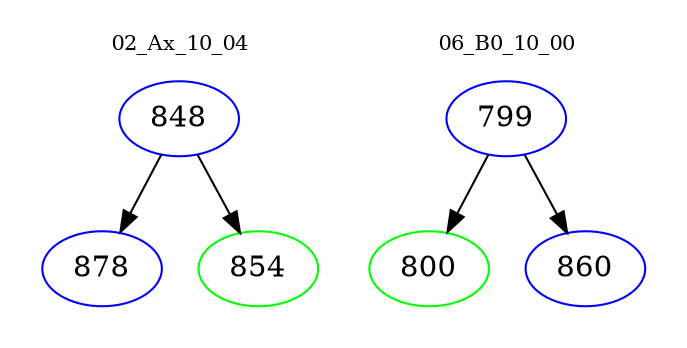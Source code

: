 digraph{
subgraph cluster_0 {
color = white
label = "02_Ax_10_04";
fontsize=10;
T0_848 [label="848", color="blue"]
T0_848 -> T0_878 [color="black"]
T0_878 [label="878", color="blue"]
T0_848 -> T0_854 [color="black"]
T0_854 [label="854", color="green"]
}
subgraph cluster_1 {
color = white
label = "06_B0_10_00";
fontsize=10;
T1_799 [label="799", color="blue"]
T1_799 -> T1_800 [color="black"]
T1_800 [label="800", color="green"]
T1_799 -> T1_860 [color="black"]
T1_860 [label="860", color="blue"]
}
}
